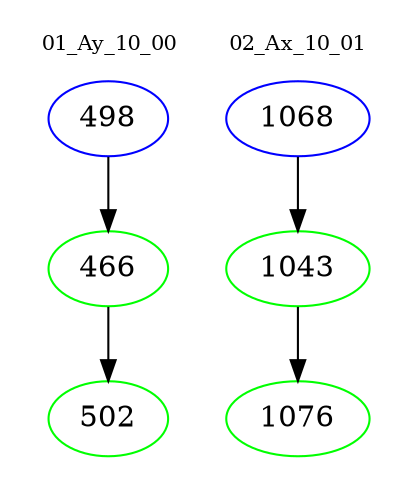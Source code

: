digraph{
subgraph cluster_0 {
color = white
label = "01_Ay_10_00";
fontsize=10;
T0_498 [label="498", color="blue"]
T0_498 -> T0_466 [color="black"]
T0_466 [label="466", color="green"]
T0_466 -> T0_502 [color="black"]
T0_502 [label="502", color="green"]
}
subgraph cluster_1 {
color = white
label = "02_Ax_10_01";
fontsize=10;
T1_1068 [label="1068", color="blue"]
T1_1068 -> T1_1043 [color="black"]
T1_1043 [label="1043", color="green"]
T1_1043 -> T1_1076 [color="black"]
T1_1076 [label="1076", color="green"]
}
}

